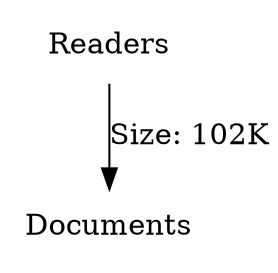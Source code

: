 digraph "also likes" {
	Readers [label=Readers shape=none]
	Documents [label=Documents shape=none]
	Readers -> Documents [label="Size: 102K"]
}
